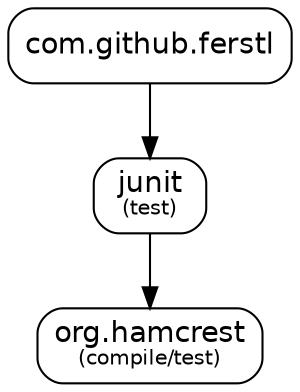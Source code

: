 digraph "merge-test" {
  node [shape="box",style="rounded",fontname="Helvetica",fontsize="14"]
  edge [fontsize="10",fontname="Helvetica"]

  // Node Definitions:
  "com.github.ferstl"[label=<<font point-size="14">com.github.ferstl</font>>]
  "junit"[label=<<font point-size="14">junit</font><font point-size="10"><br/>(test)</font>>]
  "org.hamcrest"[label=<<font point-size="14">org.hamcrest</font><font point-size="10"><br/>(compile/test)</font>>]

  // Edge Definitions:
  "junit" -> "org.hamcrest"
  "com.github.ferstl" -> "junit"
}
